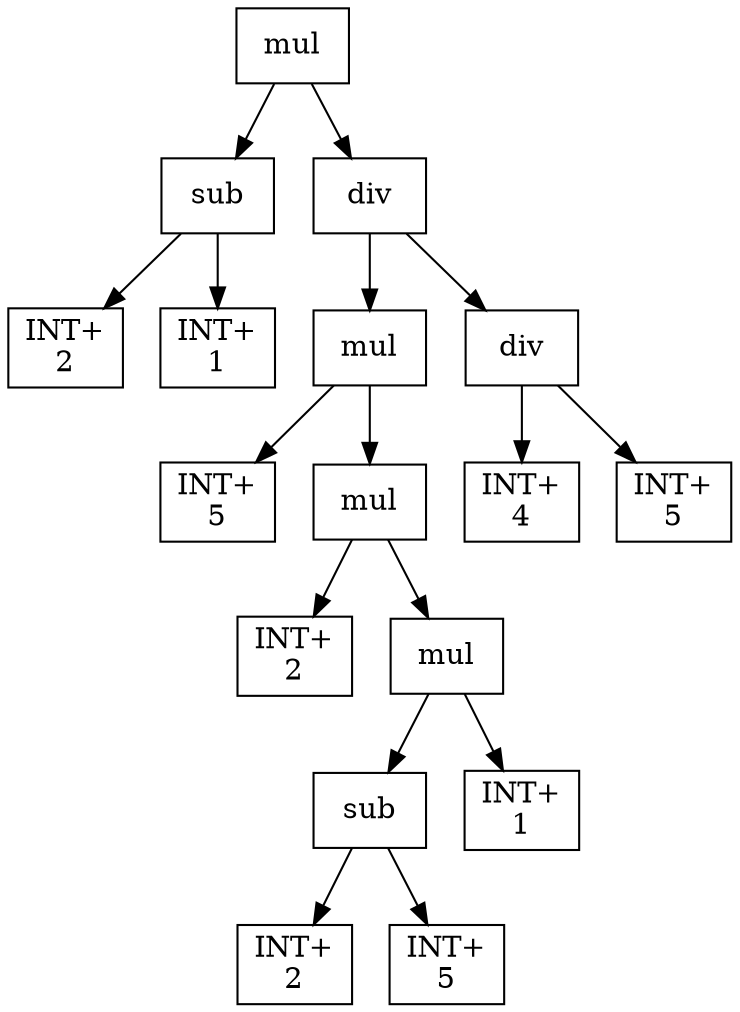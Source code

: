 digraph expr {
  node [shape=box];
  n1 [label="mul"];
  n2 [label="sub"];
  n3 [label="INT+\n2"];
  n4 [label="INT+\n1"];
  n2 -> n3;
  n2 -> n4;
  n5 [label="div"];
  n6 [label="mul"];
  n7 [label="INT+\n5"];
  n8 [label="mul"];
  n9 [label="INT+\n2"];
  n10 [label="mul"];
  n11 [label="sub"];
  n12 [label="INT+\n2"];
  n13 [label="INT+\n5"];
  n11 -> n12;
  n11 -> n13;
  n14 [label="INT+\n1"];
  n10 -> n11;
  n10 -> n14;
  n8 -> n9;
  n8 -> n10;
  n6 -> n7;
  n6 -> n8;
  n15 [label="div"];
  n16 [label="INT+\n4"];
  n17 [label="INT+\n5"];
  n15 -> n16;
  n15 -> n17;
  n5 -> n6;
  n5 -> n15;
  n1 -> n2;
  n1 -> n5;
}